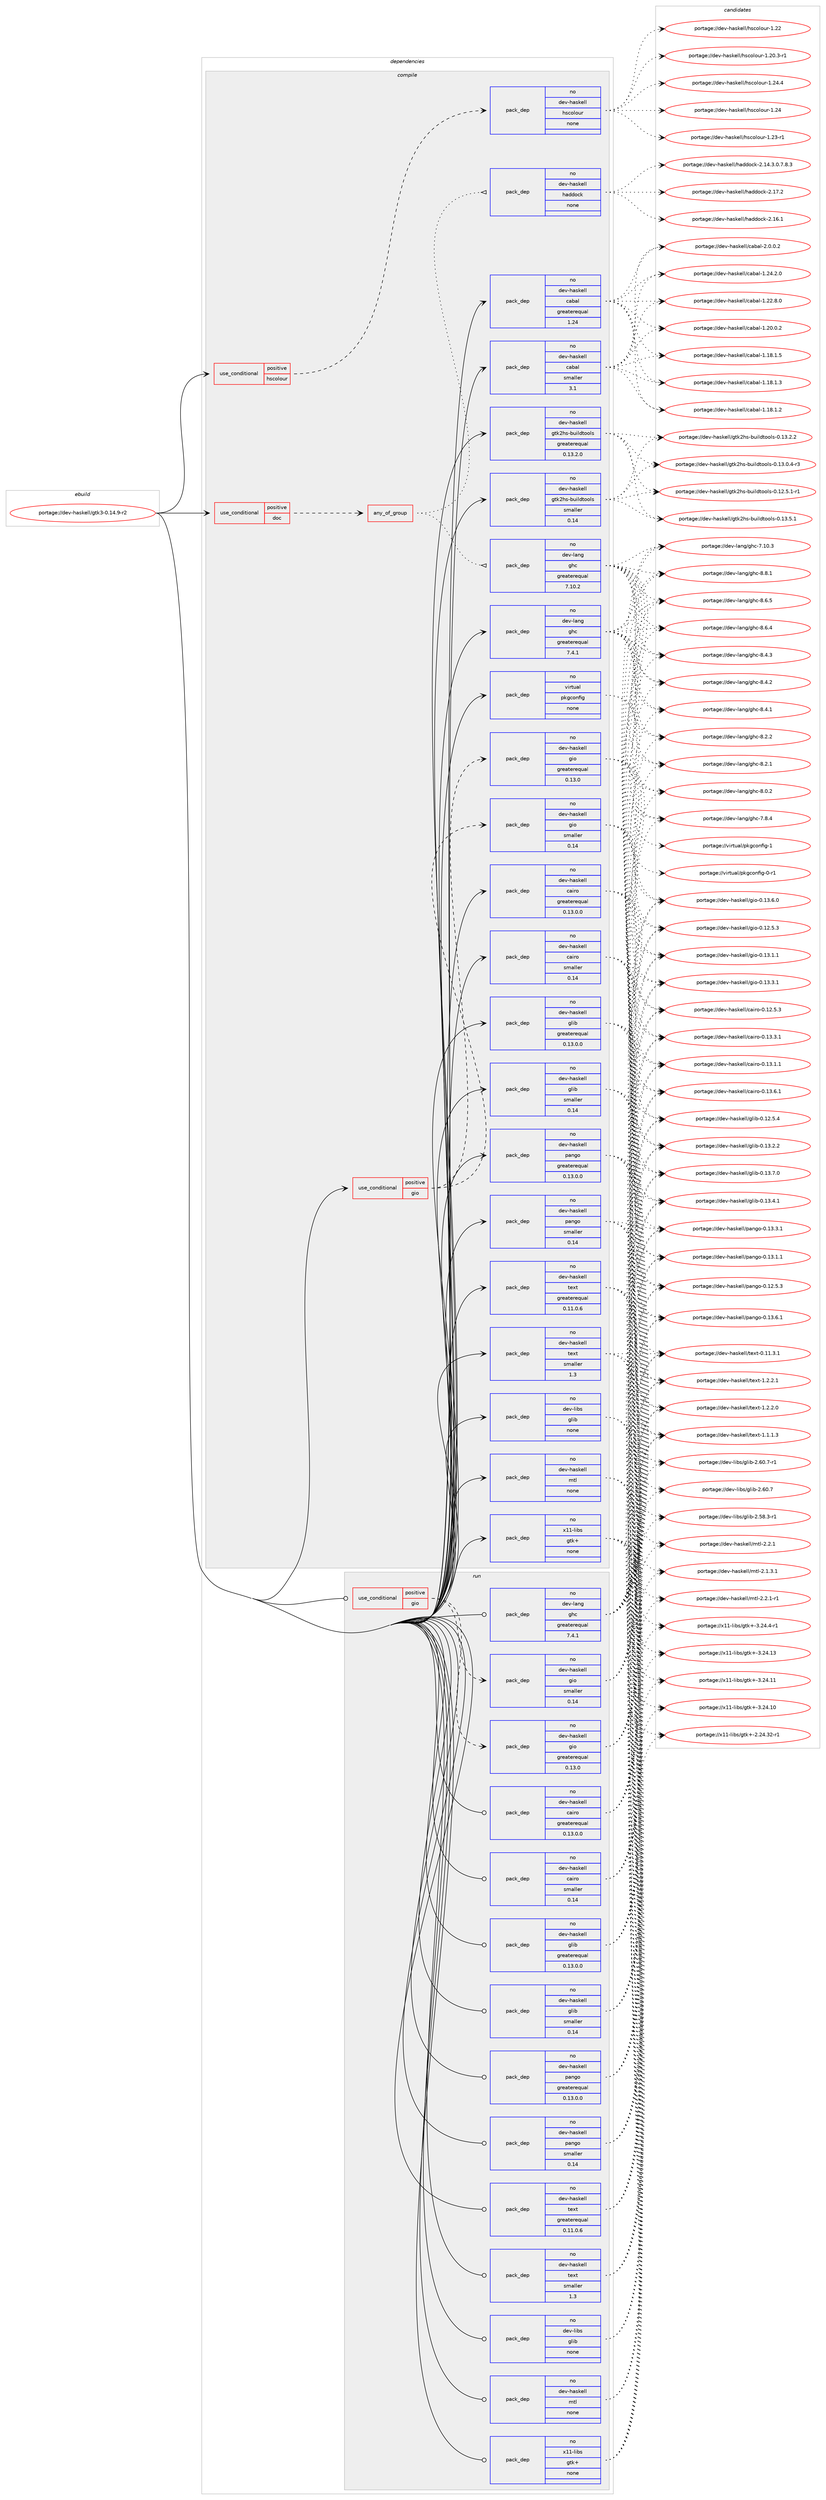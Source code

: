 digraph prolog {

# *************
# Graph options
# *************

newrank=true;
concentrate=true;
compound=true;
graph [rankdir=LR,fontname=Helvetica,fontsize=10,ranksep=1.5];#, ranksep=2.5, nodesep=0.2];
edge  [arrowhead=vee];
node  [fontname=Helvetica,fontsize=10];

# **********
# The ebuild
# **********

subgraph cluster_leftcol {
color=gray;
label=<<i>ebuild</i>>;
id [label="portage://dev-haskell/gtk3-0.14.9-r2", color=red, width=4, href="../dev-haskell/gtk3-0.14.9-r2.svg"];
}

# ****************
# The dependencies
# ****************

subgraph cluster_midcol {
color=gray;
label=<<i>dependencies</i>>;
subgraph cluster_compile {
fillcolor="#eeeeee";
style=filled;
label=<<i>compile</i>>;
subgraph cond133776 {
dependency561052 [label=<<TABLE BORDER="0" CELLBORDER="1" CELLSPACING="0" CELLPADDING="4"><TR><TD ROWSPAN="3" CELLPADDING="10">use_conditional</TD></TR><TR><TD>positive</TD></TR><TR><TD>doc</TD></TR></TABLE>>, shape=none, color=red];
subgraph any6376 {
dependency561053 [label=<<TABLE BORDER="0" CELLBORDER="1" CELLSPACING="0" CELLPADDING="4"><TR><TD CELLPADDING="10">any_of_group</TD></TR></TABLE>>, shape=none, color=red];subgraph pack420663 {
dependency561054 [label=<<TABLE BORDER="0" CELLBORDER="1" CELLSPACING="0" CELLPADDING="4" WIDTH="220"><TR><TD ROWSPAN="6" CELLPADDING="30">pack_dep</TD></TR><TR><TD WIDTH="110">no</TD></TR><TR><TD>dev-haskell</TD></TR><TR><TD>haddock</TD></TR><TR><TD>none</TD></TR><TR><TD></TD></TR></TABLE>>, shape=none, color=blue];
}
dependency561053:e -> dependency561054:w [weight=20,style="dotted",arrowhead="oinv"];
subgraph pack420664 {
dependency561055 [label=<<TABLE BORDER="0" CELLBORDER="1" CELLSPACING="0" CELLPADDING="4" WIDTH="220"><TR><TD ROWSPAN="6" CELLPADDING="30">pack_dep</TD></TR><TR><TD WIDTH="110">no</TD></TR><TR><TD>dev-lang</TD></TR><TR><TD>ghc</TD></TR><TR><TD>greaterequal</TD></TR><TR><TD>7.10.2</TD></TR></TABLE>>, shape=none, color=blue];
}
dependency561053:e -> dependency561055:w [weight=20,style="dotted",arrowhead="oinv"];
}
dependency561052:e -> dependency561053:w [weight=20,style="dashed",arrowhead="vee"];
}
id:e -> dependency561052:w [weight=20,style="solid",arrowhead="vee"];
subgraph cond133777 {
dependency561056 [label=<<TABLE BORDER="0" CELLBORDER="1" CELLSPACING="0" CELLPADDING="4"><TR><TD ROWSPAN="3" CELLPADDING="10">use_conditional</TD></TR><TR><TD>positive</TD></TR><TR><TD>gio</TD></TR></TABLE>>, shape=none, color=red];
subgraph pack420665 {
dependency561057 [label=<<TABLE BORDER="0" CELLBORDER="1" CELLSPACING="0" CELLPADDING="4" WIDTH="220"><TR><TD ROWSPAN="6" CELLPADDING="30">pack_dep</TD></TR><TR><TD WIDTH="110">no</TD></TR><TR><TD>dev-haskell</TD></TR><TR><TD>gio</TD></TR><TR><TD>greaterequal</TD></TR><TR><TD>0.13.0</TD></TR></TABLE>>, shape=none, color=blue];
}
dependency561056:e -> dependency561057:w [weight=20,style="dashed",arrowhead="vee"];
subgraph pack420666 {
dependency561058 [label=<<TABLE BORDER="0" CELLBORDER="1" CELLSPACING="0" CELLPADDING="4" WIDTH="220"><TR><TD ROWSPAN="6" CELLPADDING="30">pack_dep</TD></TR><TR><TD WIDTH="110">no</TD></TR><TR><TD>dev-haskell</TD></TR><TR><TD>gio</TD></TR><TR><TD>smaller</TD></TR><TR><TD>0.14</TD></TR></TABLE>>, shape=none, color=blue];
}
dependency561056:e -> dependency561058:w [weight=20,style="dashed",arrowhead="vee"];
}
id:e -> dependency561056:w [weight=20,style="solid",arrowhead="vee"];
subgraph cond133778 {
dependency561059 [label=<<TABLE BORDER="0" CELLBORDER="1" CELLSPACING="0" CELLPADDING="4"><TR><TD ROWSPAN="3" CELLPADDING="10">use_conditional</TD></TR><TR><TD>positive</TD></TR><TR><TD>hscolour</TD></TR></TABLE>>, shape=none, color=red];
subgraph pack420667 {
dependency561060 [label=<<TABLE BORDER="0" CELLBORDER="1" CELLSPACING="0" CELLPADDING="4" WIDTH="220"><TR><TD ROWSPAN="6" CELLPADDING="30">pack_dep</TD></TR><TR><TD WIDTH="110">no</TD></TR><TR><TD>dev-haskell</TD></TR><TR><TD>hscolour</TD></TR><TR><TD>none</TD></TR><TR><TD></TD></TR></TABLE>>, shape=none, color=blue];
}
dependency561059:e -> dependency561060:w [weight=20,style="dashed",arrowhead="vee"];
}
id:e -> dependency561059:w [weight=20,style="solid",arrowhead="vee"];
subgraph pack420668 {
dependency561061 [label=<<TABLE BORDER="0" CELLBORDER="1" CELLSPACING="0" CELLPADDING="4" WIDTH="220"><TR><TD ROWSPAN="6" CELLPADDING="30">pack_dep</TD></TR><TR><TD WIDTH="110">no</TD></TR><TR><TD>dev-haskell</TD></TR><TR><TD>cabal</TD></TR><TR><TD>greaterequal</TD></TR><TR><TD>1.24</TD></TR></TABLE>>, shape=none, color=blue];
}
id:e -> dependency561061:w [weight=20,style="solid",arrowhead="vee"];
subgraph pack420669 {
dependency561062 [label=<<TABLE BORDER="0" CELLBORDER="1" CELLSPACING="0" CELLPADDING="4" WIDTH="220"><TR><TD ROWSPAN="6" CELLPADDING="30">pack_dep</TD></TR><TR><TD WIDTH="110">no</TD></TR><TR><TD>dev-haskell</TD></TR><TR><TD>cabal</TD></TR><TR><TD>smaller</TD></TR><TR><TD>3.1</TD></TR></TABLE>>, shape=none, color=blue];
}
id:e -> dependency561062:w [weight=20,style="solid",arrowhead="vee"];
subgraph pack420670 {
dependency561063 [label=<<TABLE BORDER="0" CELLBORDER="1" CELLSPACING="0" CELLPADDING="4" WIDTH="220"><TR><TD ROWSPAN="6" CELLPADDING="30">pack_dep</TD></TR><TR><TD WIDTH="110">no</TD></TR><TR><TD>dev-haskell</TD></TR><TR><TD>cairo</TD></TR><TR><TD>greaterequal</TD></TR><TR><TD>0.13.0.0</TD></TR></TABLE>>, shape=none, color=blue];
}
id:e -> dependency561063:w [weight=20,style="solid",arrowhead="vee"];
subgraph pack420671 {
dependency561064 [label=<<TABLE BORDER="0" CELLBORDER="1" CELLSPACING="0" CELLPADDING="4" WIDTH="220"><TR><TD ROWSPAN="6" CELLPADDING="30">pack_dep</TD></TR><TR><TD WIDTH="110">no</TD></TR><TR><TD>dev-haskell</TD></TR><TR><TD>cairo</TD></TR><TR><TD>smaller</TD></TR><TR><TD>0.14</TD></TR></TABLE>>, shape=none, color=blue];
}
id:e -> dependency561064:w [weight=20,style="solid",arrowhead="vee"];
subgraph pack420672 {
dependency561065 [label=<<TABLE BORDER="0" CELLBORDER="1" CELLSPACING="0" CELLPADDING="4" WIDTH="220"><TR><TD ROWSPAN="6" CELLPADDING="30">pack_dep</TD></TR><TR><TD WIDTH="110">no</TD></TR><TR><TD>dev-haskell</TD></TR><TR><TD>glib</TD></TR><TR><TD>greaterequal</TD></TR><TR><TD>0.13.0.0</TD></TR></TABLE>>, shape=none, color=blue];
}
id:e -> dependency561065:w [weight=20,style="solid",arrowhead="vee"];
subgraph pack420673 {
dependency561066 [label=<<TABLE BORDER="0" CELLBORDER="1" CELLSPACING="0" CELLPADDING="4" WIDTH="220"><TR><TD ROWSPAN="6" CELLPADDING="30">pack_dep</TD></TR><TR><TD WIDTH="110">no</TD></TR><TR><TD>dev-haskell</TD></TR><TR><TD>glib</TD></TR><TR><TD>smaller</TD></TR><TR><TD>0.14</TD></TR></TABLE>>, shape=none, color=blue];
}
id:e -> dependency561066:w [weight=20,style="solid",arrowhead="vee"];
subgraph pack420674 {
dependency561067 [label=<<TABLE BORDER="0" CELLBORDER="1" CELLSPACING="0" CELLPADDING="4" WIDTH="220"><TR><TD ROWSPAN="6" CELLPADDING="30">pack_dep</TD></TR><TR><TD WIDTH="110">no</TD></TR><TR><TD>dev-haskell</TD></TR><TR><TD>gtk2hs-buildtools</TD></TR><TR><TD>greaterequal</TD></TR><TR><TD>0.13.2.0</TD></TR></TABLE>>, shape=none, color=blue];
}
id:e -> dependency561067:w [weight=20,style="solid",arrowhead="vee"];
subgraph pack420675 {
dependency561068 [label=<<TABLE BORDER="0" CELLBORDER="1" CELLSPACING="0" CELLPADDING="4" WIDTH="220"><TR><TD ROWSPAN="6" CELLPADDING="30">pack_dep</TD></TR><TR><TD WIDTH="110">no</TD></TR><TR><TD>dev-haskell</TD></TR><TR><TD>gtk2hs-buildtools</TD></TR><TR><TD>smaller</TD></TR><TR><TD>0.14</TD></TR></TABLE>>, shape=none, color=blue];
}
id:e -> dependency561068:w [weight=20,style="solid",arrowhead="vee"];
subgraph pack420676 {
dependency561069 [label=<<TABLE BORDER="0" CELLBORDER="1" CELLSPACING="0" CELLPADDING="4" WIDTH="220"><TR><TD ROWSPAN="6" CELLPADDING="30">pack_dep</TD></TR><TR><TD WIDTH="110">no</TD></TR><TR><TD>dev-haskell</TD></TR><TR><TD>mtl</TD></TR><TR><TD>none</TD></TR><TR><TD></TD></TR></TABLE>>, shape=none, color=blue];
}
id:e -> dependency561069:w [weight=20,style="solid",arrowhead="vee"];
subgraph pack420677 {
dependency561070 [label=<<TABLE BORDER="0" CELLBORDER="1" CELLSPACING="0" CELLPADDING="4" WIDTH="220"><TR><TD ROWSPAN="6" CELLPADDING="30">pack_dep</TD></TR><TR><TD WIDTH="110">no</TD></TR><TR><TD>dev-haskell</TD></TR><TR><TD>pango</TD></TR><TR><TD>greaterequal</TD></TR><TR><TD>0.13.0.0</TD></TR></TABLE>>, shape=none, color=blue];
}
id:e -> dependency561070:w [weight=20,style="solid",arrowhead="vee"];
subgraph pack420678 {
dependency561071 [label=<<TABLE BORDER="0" CELLBORDER="1" CELLSPACING="0" CELLPADDING="4" WIDTH="220"><TR><TD ROWSPAN="6" CELLPADDING="30">pack_dep</TD></TR><TR><TD WIDTH="110">no</TD></TR><TR><TD>dev-haskell</TD></TR><TR><TD>pango</TD></TR><TR><TD>smaller</TD></TR><TR><TD>0.14</TD></TR></TABLE>>, shape=none, color=blue];
}
id:e -> dependency561071:w [weight=20,style="solid",arrowhead="vee"];
subgraph pack420679 {
dependency561072 [label=<<TABLE BORDER="0" CELLBORDER="1" CELLSPACING="0" CELLPADDING="4" WIDTH="220"><TR><TD ROWSPAN="6" CELLPADDING="30">pack_dep</TD></TR><TR><TD WIDTH="110">no</TD></TR><TR><TD>dev-haskell</TD></TR><TR><TD>text</TD></TR><TR><TD>greaterequal</TD></TR><TR><TD>0.11.0.6</TD></TR></TABLE>>, shape=none, color=blue];
}
id:e -> dependency561072:w [weight=20,style="solid",arrowhead="vee"];
subgraph pack420680 {
dependency561073 [label=<<TABLE BORDER="0" CELLBORDER="1" CELLSPACING="0" CELLPADDING="4" WIDTH="220"><TR><TD ROWSPAN="6" CELLPADDING="30">pack_dep</TD></TR><TR><TD WIDTH="110">no</TD></TR><TR><TD>dev-haskell</TD></TR><TR><TD>text</TD></TR><TR><TD>smaller</TD></TR><TR><TD>1.3</TD></TR></TABLE>>, shape=none, color=blue];
}
id:e -> dependency561073:w [weight=20,style="solid",arrowhead="vee"];
subgraph pack420681 {
dependency561074 [label=<<TABLE BORDER="0" CELLBORDER="1" CELLSPACING="0" CELLPADDING="4" WIDTH="220"><TR><TD ROWSPAN="6" CELLPADDING="30">pack_dep</TD></TR><TR><TD WIDTH="110">no</TD></TR><TR><TD>dev-lang</TD></TR><TR><TD>ghc</TD></TR><TR><TD>greaterequal</TD></TR><TR><TD>7.4.1</TD></TR></TABLE>>, shape=none, color=blue];
}
id:e -> dependency561074:w [weight=20,style="solid",arrowhead="vee"];
subgraph pack420682 {
dependency561075 [label=<<TABLE BORDER="0" CELLBORDER="1" CELLSPACING="0" CELLPADDING="4" WIDTH="220"><TR><TD ROWSPAN="6" CELLPADDING="30">pack_dep</TD></TR><TR><TD WIDTH="110">no</TD></TR><TR><TD>dev-libs</TD></TR><TR><TD>glib</TD></TR><TR><TD>none</TD></TR><TR><TD></TD></TR></TABLE>>, shape=none, color=blue];
}
id:e -> dependency561075:w [weight=20,style="solid",arrowhead="vee"];
subgraph pack420683 {
dependency561076 [label=<<TABLE BORDER="0" CELLBORDER="1" CELLSPACING="0" CELLPADDING="4" WIDTH="220"><TR><TD ROWSPAN="6" CELLPADDING="30">pack_dep</TD></TR><TR><TD WIDTH="110">no</TD></TR><TR><TD>virtual</TD></TR><TR><TD>pkgconfig</TD></TR><TR><TD>none</TD></TR><TR><TD></TD></TR></TABLE>>, shape=none, color=blue];
}
id:e -> dependency561076:w [weight=20,style="solid",arrowhead="vee"];
subgraph pack420684 {
dependency561077 [label=<<TABLE BORDER="0" CELLBORDER="1" CELLSPACING="0" CELLPADDING="4" WIDTH="220"><TR><TD ROWSPAN="6" CELLPADDING="30">pack_dep</TD></TR><TR><TD WIDTH="110">no</TD></TR><TR><TD>x11-libs</TD></TR><TR><TD>gtk+</TD></TR><TR><TD>none</TD></TR><TR><TD></TD></TR></TABLE>>, shape=none, color=blue];
}
id:e -> dependency561077:w [weight=20,style="solid",arrowhead="vee"];
}
subgraph cluster_compileandrun {
fillcolor="#eeeeee";
style=filled;
label=<<i>compile and run</i>>;
}
subgraph cluster_run {
fillcolor="#eeeeee";
style=filled;
label=<<i>run</i>>;
subgraph cond133779 {
dependency561078 [label=<<TABLE BORDER="0" CELLBORDER="1" CELLSPACING="0" CELLPADDING="4"><TR><TD ROWSPAN="3" CELLPADDING="10">use_conditional</TD></TR><TR><TD>positive</TD></TR><TR><TD>gio</TD></TR></TABLE>>, shape=none, color=red];
subgraph pack420685 {
dependency561079 [label=<<TABLE BORDER="0" CELLBORDER="1" CELLSPACING="0" CELLPADDING="4" WIDTH="220"><TR><TD ROWSPAN="6" CELLPADDING="30">pack_dep</TD></TR><TR><TD WIDTH="110">no</TD></TR><TR><TD>dev-haskell</TD></TR><TR><TD>gio</TD></TR><TR><TD>greaterequal</TD></TR><TR><TD>0.13.0</TD></TR></TABLE>>, shape=none, color=blue];
}
dependency561078:e -> dependency561079:w [weight=20,style="dashed",arrowhead="vee"];
subgraph pack420686 {
dependency561080 [label=<<TABLE BORDER="0" CELLBORDER="1" CELLSPACING="0" CELLPADDING="4" WIDTH="220"><TR><TD ROWSPAN="6" CELLPADDING="30">pack_dep</TD></TR><TR><TD WIDTH="110">no</TD></TR><TR><TD>dev-haskell</TD></TR><TR><TD>gio</TD></TR><TR><TD>smaller</TD></TR><TR><TD>0.14</TD></TR></TABLE>>, shape=none, color=blue];
}
dependency561078:e -> dependency561080:w [weight=20,style="dashed",arrowhead="vee"];
}
id:e -> dependency561078:w [weight=20,style="solid",arrowhead="odot"];
subgraph pack420687 {
dependency561081 [label=<<TABLE BORDER="0" CELLBORDER="1" CELLSPACING="0" CELLPADDING="4" WIDTH="220"><TR><TD ROWSPAN="6" CELLPADDING="30">pack_dep</TD></TR><TR><TD WIDTH="110">no</TD></TR><TR><TD>dev-haskell</TD></TR><TR><TD>cairo</TD></TR><TR><TD>greaterequal</TD></TR><TR><TD>0.13.0.0</TD></TR></TABLE>>, shape=none, color=blue];
}
id:e -> dependency561081:w [weight=20,style="solid",arrowhead="odot"];
subgraph pack420688 {
dependency561082 [label=<<TABLE BORDER="0" CELLBORDER="1" CELLSPACING="0" CELLPADDING="4" WIDTH="220"><TR><TD ROWSPAN="6" CELLPADDING="30">pack_dep</TD></TR><TR><TD WIDTH="110">no</TD></TR><TR><TD>dev-haskell</TD></TR><TR><TD>cairo</TD></TR><TR><TD>smaller</TD></TR><TR><TD>0.14</TD></TR></TABLE>>, shape=none, color=blue];
}
id:e -> dependency561082:w [weight=20,style="solid",arrowhead="odot"];
subgraph pack420689 {
dependency561083 [label=<<TABLE BORDER="0" CELLBORDER="1" CELLSPACING="0" CELLPADDING="4" WIDTH="220"><TR><TD ROWSPAN="6" CELLPADDING="30">pack_dep</TD></TR><TR><TD WIDTH="110">no</TD></TR><TR><TD>dev-haskell</TD></TR><TR><TD>glib</TD></TR><TR><TD>greaterequal</TD></TR><TR><TD>0.13.0.0</TD></TR></TABLE>>, shape=none, color=blue];
}
id:e -> dependency561083:w [weight=20,style="solid",arrowhead="odot"];
subgraph pack420690 {
dependency561084 [label=<<TABLE BORDER="0" CELLBORDER="1" CELLSPACING="0" CELLPADDING="4" WIDTH="220"><TR><TD ROWSPAN="6" CELLPADDING="30">pack_dep</TD></TR><TR><TD WIDTH="110">no</TD></TR><TR><TD>dev-haskell</TD></TR><TR><TD>glib</TD></TR><TR><TD>smaller</TD></TR><TR><TD>0.14</TD></TR></TABLE>>, shape=none, color=blue];
}
id:e -> dependency561084:w [weight=20,style="solid",arrowhead="odot"];
subgraph pack420691 {
dependency561085 [label=<<TABLE BORDER="0" CELLBORDER="1" CELLSPACING="0" CELLPADDING="4" WIDTH="220"><TR><TD ROWSPAN="6" CELLPADDING="30">pack_dep</TD></TR><TR><TD WIDTH="110">no</TD></TR><TR><TD>dev-haskell</TD></TR><TR><TD>mtl</TD></TR><TR><TD>none</TD></TR><TR><TD></TD></TR></TABLE>>, shape=none, color=blue];
}
id:e -> dependency561085:w [weight=20,style="solid",arrowhead="odot"];
subgraph pack420692 {
dependency561086 [label=<<TABLE BORDER="0" CELLBORDER="1" CELLSPACING="0" CELLPADDING="4" WIDTH="220"><TR><TD ROWSPAN="6" CELLPADDING="30">pack_dep</TD></TR><TR><TD WIDTH="110">no</TD></TR><TR><TD>dev-haskell</TD></TR><TR><TD>pango</TD></TR><TR><TD>greaterequal</TD></TR><TR><TD>0.13.0.0</TD></TR></TABLE>>, shape=none, color=blue];
}
id:e -> dependency561086:w [weight=20,style="solid",arrowhead="odot"];
subgraph pack420693 {
dependency561087 [label=<<TABLE BORDER="0" CELLBORDER="1" CELLSPACING="0" CELLPADDING="4" WIDTH="220"><TR><TD ROWSPAN="6" CELLPADDING="30">pack_dep</TD></TR><TR><TD WIDTH="110">no</TD></TR><TR><TD>dev-haskell</TD></TR><TR><TD>pango</TD></TR><TR><TD>smaller</TD></TR><TR><TD>0.14</TD></TR></TABLE>>, shape=none, color=blue];
}
id:e -> dependency561087:w [weight=20,style="solid",arrowhead="odot"];
subgraph pack420694 {
dependency561088 [label=<<TABLE BORDER="0" CELLBORDER="1" CELLSPACING="0" CELLPADDING="4" WIDTH="220"><TR><TD ROWSPAN="6" CELLPADDING="30">pack_dep</TD></TR><TR><TD WIDTH="110">no</TD></TR><TR><TD>dev-haskell</TD></TR><TR><TD>text</TD></TR><TR><TD>greaterequal</TD></TR><TR><TD>0.11.0.6</TD></TR></TABLE>>, shape=none, color=blue];
}
id:e -> dependency561088:w [weight=20,style="solid",arrowhead="odot"];
subgraph pack420695 {
dependency561089 [label=<<TABLE BORDER="0" CELLBORDER="1" CELLSPACING="0" CELLPADDING="4" WIDTH="220"><TR><TD ROWSPAN="6" CELLPADDING="30">pack_dep</TD></TR><TR><TD WIDTH="110">no</TD></TR><TR><TD>dev-haskell</TD></TR><TR><TD>text</TD></TR><TR><TD>smaller</TD></TR><TR><TD>1.3</TD></TR></TABLE>>, shape=none, color=blue];
}
id:e -> dependency561089:w [weight=20,style="solid",arrowhead="odot"];
subgraph pack420696 {
dependency561090 [label=<<TABLE BORDER="0" CELLBORDER="1" CELLSPACING="0" CELLPADDING="4" WIDTH="220"><TR><TD ROWSPAN="6" CELLPADDING="30">pack_dep</TD></TR><TR><TD WIDTH="110">no</TD></TR><TR><TD>dev-lang</TD></TR><TR><TD>ghc</TD></TR><TR><TD>greaterequal</TD></TR><TR><TD>7.4.1</TD></TR></TABLE>>, shape=none, color=blue];
}
id:e -> dependency561090:w [weight=20,style="solid",arrowhead="odot"];
subgraph pack420697 {
dependency561091 [label=<<TABLE BORDER="0" CELLBORDER="1" CELLSPACING="0" CELLPADDING="4" WIDTH="220"><TR><TD ROWSPAN="6" CELLPADDING="30">pack_dep</TD></TR><TR><TD WIDTH="110">no</TD></TR><TR><TD>dev-libs</TD></TR><TR><TD>glib</TD></TR><TR><TD>none</TD></TR><TR><TD></TD></TR></TABLE>>, shape=none, color=blue];
}
id:e -> dependency561091:w [weight=20,style="solid",arrowhead="odot"];
subgraph pack420698 {
dependency561092 [label=<<TABLE BORDER="0" CELLBORDER="1" CELLSPACING="0" CELLPADDING="4" WIDTH="220"><TR><TD ROWSPAN="6" CELLPADDING="30">pack_dep</TD></TR><TR><TD WIDTH="110">no</TD></TR><TR><TD>x11-libs</TD></TR><TR><TD>gtk+</TD></TR><TR><TD>none</TD></TR><TR><TD></TD></TR></TABLE>>, shape=none, color=blue];
}
id:e -> dependency561092:w [weight=20,style="solid",arrowhead="odot"];
}
}

# **************
# The candidates
# **************

subgraph cluster_choices {
rank=same;
color=gray;
label=<<i>candidates</i>>;

subgraph choice420663 {
color=black;
nodesep=1;
choice100101118451049711510710110810847104971001001119910745504649554650 [label="portage://dev-haskell/haddock-2.17.2", color=red, width=4,href="../dev-haskell/haddock-2.17.2.svg"];
choice100101118451049711510710110810847104971001001119910745504649544649 [label="portage://dev-haskell/haddock-2.16.1", color=red, width=4,href="../dev-haskell/haddock-2.16.1.svg"];
choice1001011184510497115107101108108471049710010011199107455046495246514648465546564651 [label="portage://dev-haskell/haddock-2.14.3.0.7.8.3", color=red, width=4,href="../dev-haskell/haddock-2.14.3.0.7.8.3.svg"];
dependency561054:e -> choice100101118451049711510710110810847104971001001119910745504649554650:w [style=dotted,weight="100"];
dependency561054:e -> choice100101118451049711510710110810847104971001001119910745504649544649:w [style=dotted,weight="100"];
dependency561054:e -> choice1001011184510497115107101108108471049710010011199107455046495246514648465546564651:w [style=dotted,weight="100"];
}
subgraph choice420664 {
color=black;
nodesep=1;
choice10010111845108971101034710310499455646564649 [label="portage://dev-lang/ghc-8.8.1", color=red, width=4,href="../dev-lang/ghc-8.8.1.svg"];
choice10010111845108971101034710310499455646544653 [label="portage://dev-lang/ghc-8.6.5", color=red, width=4,href="../dev-lang/ghc-8.6.5.svg"];
choice10010111845108971101034710310499455646544652 [label="portage://dev-lang/ghc-8.6.4", color=red, width=4,href="../dev-lang/ghc-8.6.4.svg"];
choice10010111845108971101034710310499455646524651 [label="portage://dev-lang/ghc-8.4.3", color=red, width=4,href="../dev-lang/ghc-8.4.3.svg"];
choice10010111845108971101034710310499455646524650 [label="portage://dev-lang/ghc-8.4.2", color=red, width=4,href="../dev-lang/ghc-8.4.2.svg"];
choice10010111845108971101034710310499455646524649 [label="portage://dev-lang/ghc-8.4.1", color=red, width=4,href="../dev-lang/ghc-8.4.1.svg"];
choice10010111845108971101034710310499455646504650 [label="portage://dev-lang/ghc-8.2.2", color=red, width=4,href="../dev-lang/ghc-8.2.2.svg"];
choice10010111845108971101034710310499455646504649 [label="portage://dev-lang/ghc-8.2.1", color=red, width=4,href="../dev-lang/ghc-8.2.1.svg"];
choice10010111845108971101034710310499455646484650 [label="portage://dev-lang/ghc-8.0.2", color=red, width=4,href="../dev-lang/ghc-8.0.2.svg"];
choice10010111845108971101034710310499455546564652 [label="portage://dev-lang/ghc-7.8.4", color=red, width=4,href="../dev-lang/ghc-7.8.4.svg"];
choice1001011184510897110103471031049945554649484651 [label="portage://dev-lang/ghc-7.10.3", color=red, width=4,href="../dev-lang/ghc-7.10.3.svg"];
dependency561055:e -> choice10010111845108971101034710310499455646564649:w [style=dotted,weight="100"];
dependency561055:e -> choice10010111845108971101034710310499455646544653:w [style=dotted,weight="100"];
dependency561055:e -> choice10010111845108971101034710310499455646544652:w [style=dotted,weight="100"];
dependency561055:e -> choice10010111845108971101034710310499455646524651:w [style=dotted,weight="100"];
dependency561055:e -> choice10010111845108971101034710310499455646524650:w [style=dotted,weight="100"];
dependency561055:e -> choice10010111845108971101034710310499455646524649:w [style=dotted,weight="100"];
dependency561055:e -> choice10010111845108971101034710310499455646504650:w [style=dotted,weight="100"];
dependency561055:e -> choice10010111845108971101034710310499455646504649:w [style=dotted,weight="100"];
dependency561055:e -> choice10010111845108971101034710310499455646484650:w [style=dotted,weight="100"];
dependency561055:e -> choice10010111845108971101034710310499455546564652:w [style=dotted,weight="100"];
dependency561055:e -> choice1001011184510897110103471031049945554649484651:w [style=dotted,weight="100"];
}
subgraph choice420665 {
color=black;
nodesep=1;
choice100101118451049711510710110810847103105111454846495146544648 [label="portage://dev-haskell/gio-0.13.6.0", color=red, width=4,href="../dev-haskell/gio-0.13.6.0.svg"];
choice100101118451049711510710110810847103105111454846495146514649 [label="portage://dev-haskell/gio-0.13.3.1", color=red, width=4,href="../dev-haskell/gio-0.13.3.1.svg"];
choice100101118451049711510710110810847103105111454846495146494649 [label="portage://dev-haskell/gio-0.13.1.1", color=red, width=4,href="../dev-haskell/gio-0.13.1.1.svg"];
choice100101118451049711510710110810847103105111454846495046534651 [label="portage://dev-haskell/gio-0.12.5.3", color=red, width=4,href="../dev-haskell/gio-0.12.5.3.svg"];
dependency561057:e -> choice100101118451049711510710110810847103105111454846495146544648:w [style=dotted,weight="100"];
dependency561057:e -> choice100101118451049711510710110810847103105111454846495146514649:w [style=dotted,weight="100"];
dependency561057:e -> choice100101118451049711510710110810847103105111454846495146494649:w [style=dotted,weight="100"];
dependency561057:e -> choice100101118451049711510710110810847103105111454846495046534651:w [style=dotted,weight="100"];
}
subgraph choice420666 {
color=black;
nodesep=1;
choice100101118451049711510710110810847103105111454846495146544648 [label="portage://dev-haskell/gio-0.13.6.0", color=red, width=4,href="../dev-haskell/gio-0.13.6.0.svg"];
choice100101118451049711510710110810847103105111454846495146514649 [label="portage://dev-haskell/gio-0.13.3.1", color=red, width=4,href="../dev-haskell/gio-0.13.3.1.svg"];
choice100101118451049711510710110810847103105111454846495146494649 [label="portage://dev-haskell/gio-0.13.1.1", color=red, width=4,href="../dev-haskell/gio-0.13.1.1.svg"];
choice100101118451049711510710110810847103105111454846495046534651 [label="portage://dev-haskell/gio-0.12.5.3", color=red, width=4,href="../dev-haskell/gio-0.12.5.3.svg"];
dependency561058:e -> choice100101118451049711510710110810847103105111454846495146544648:w [style=dotted,weight="100"];
dependency561058:e -> choice100101118451049711510710110810847103105111454846495146514649:w [style=dotted,weight="100"];
dependency561058:e -> choice100101118451049711510710110810847103105111454846495146494649:w [style=dotted,weight="100"];
dependency561058:e -> choice100101118451049711510710110810847103105111454846495046534651:w [style=dotted,weight="100"];
}
subgraph choice420667 {
color=black;
nodesep=1;
choice1001011184510497115107101108108471041159911110811111711445494650524652 [label="portage://dev-haskell/hscolour-1.24.4", color=red, width=4,href="../dev-haskell/hscolour-1.24.4.svg"];
choice100101118451049711510710110810847104115991111081111171144549465052 [label="portage://dev-haskell/hscolour-1.24", color=red, width=4,href="../dev-haskell/hscolour-1.24.svg"];
choice1001011184510497115107101108108471041159911110811111711445494650514511449 [label="portage://dev-haskell/hscolour-1.23-r1", color=red, width=4,href="../dev-haskell/hscolour-1.23-r1.svg"];
choice100101118451049711510710110810847104115991111081111171144549465050 [label="portage://dev-haskell/hscolour-1.22", color=red, width=4,href="../dev-haskell/hscolour-1.22.svg"];
choice10010111845104971151071011081084710411599111108111117114454946504846514511449 [label="portage://dev-haskell/hscolour-1.20.3-r1", color=red, width=4,href="../dev-haskell/hscolour-1.20.3-r1.svg"];
dependency561060:e -> choice1001011184510497115107101108108471041159911110811111711445494650524652:w [style=dotted,weight="100"];
dependency561060:e -> choice100101118451049711510710110810847104115991111081111171144549465052:w [style=dotted,weight="100"];
dependency561060:e -> choice1001011184510497115107101108108471041159911110811111711445494650514511449:w [style=dotted,weight="100"];
dependency561060:e -> choice100101118451049711510710110810847104115991111081111171144549465050:w [style=dotted,weight="100"];
dependency561060:e -> choice10010111845104971151071011081084710411599111108111117114454946504846514511449:w [style=dotted,weight="100"];
}
subgraph choice420668 {
color=black;
nodesep=1;
choice100101118451049711510710110810847999798971084550464846484650 [label="portage://dev-haskell/cabal-2.0.0.2", color=red, width=4,href="../dev-haskell/cabal-2.0.0.2.svg"];
choice10010111845104971151071011081084799979897108454946505246504648 [label="portage://dev-haskell/cabal-1.24.2.0", color=red, width=4,href="../dev-haskell/cabal-1.24.2.0.svg"];
choice10010111845104971151071011081084799979897108454946505046564648 [label="portage://dev-haskell/cabal-1.22.8.0", color=red, width=4,href="../dev-haskell/cabal-1.22.8.0.svg"];
choice10010111845104971151071011081084799979897108454946504846484650 [label="portage://dev-haskell/cabal-1.20.0.2", color=red, width=4,href="../dev-haskell/cabal-1.20.0.2.svg"];
choice10010111845104971151071011081084799979897108454946495646494653 [label="portage://dev-haskell/cabal-1.18.1.5", color=red, width=4,href="../dev-haskell/cabal-1.18.1.5.svg"];
choice10010111845104971151071011081084799979897108454946495646494651 [label="portage://dev-haskell/cabal-1.18.1.3", color=red, width=4,href="../dev-haskell/cabal-1.18.1.3.svg"];
choice10010111845104971151071011081084799979897108454946495646494650 [label="portage://dev-haskell/cabal-1.18.1.2", color=red, width=4,href="../dev-haskell/cabal-1.18.1.2.svg"];
dependency561061:e -> choice100101118451049711510710110810847999798971084550464846484650:w [style=dotted,weight="100"];
dependency561061:e -> choice10010111845104971151071011081084799979897108454946505246504648:w [style=dotted,weight="100"];
dependency561061:e -> choice10010111845104971151071011081084799979897108454946505046564648:w [style=dotted,weight="100"];
dependency561061:e -> choice10010111845104971151071011081084799979897108454946504846484650:w [style=dotted,weight="100"];
dependency561061:e -> choice10010111845104971151071011081084799979897108454946495646494653:w [style=dotted,weight="100"];
dependency561061:e -> choice10010111845104971151071011081084799979897108454946495646494651:w [style=dotted,weight="100"];
dependency561061:e -> choice10010111845104971151071011081084799979897108454946495646494650:w [style=dotted,weight="100"];
}
subgraph choice420669 {
color=black;
nodesep=1;
choice100101118451049711510710110810847999798971084550464846484650 [label="portage://dev-haskell/cabal-2.0.0.2", color=red, width=4,href="../dev-haskell/cabal-2.0.0.2.svg"];
choice10010111845104971151071011081084799979897108454946505246504648 [label="portage://dev-haskell/cabal-1.24.2.0", color=red, width=4,href="../dev-haskell/cabal-1.24.2.0.svg"];
choice10010111845104971151071011081084799979897108454946505046564648 [label="portage://dev-haskell/cabal-1.22.8.0", color=red, width=4,href="../dev-haskell/cabal-1.22.8.0.svg"];
choice10010111845104971151071011081084799979897108454946504846484650 [label="portage://dev-haskell/cabal-1.20.0.2", color=red, width=4,href="../dev-haskell/cabal-1.20.0.2.svg"];
choice10010111845104971151071011081084799979897108454946495646494653 [label="portage://dev-haskell/cabal-1.18.1.5", color=red, width=4,href="../dev-haskell/cabal-1.18.1.5.svg"];
choice10010111845104971151071011081084799979897108454946495646494651 [label="portage://dev-haskell/cabal-1.18.1.3", color=red, width=4,href="../dev-haskell/cabal-1.18.1.3.svg"];
choice10010111845104971151071011081084799979897108454946495646494650 [label="portage://dev-haskell/cabal-1.18.1.2", color=red, width=4,href="../dev-haskell/cabal-1.18.1.2.svg"];
dependency561062:e -> choice100101118451049711510710110810847999798971084550464846484650:w [style=dotted,weight="100"];
dependency561062:e -> choice10010111845104971151071011081084799979897108454946505246504648:w [style=dotted,weight="100"];
dependency561062:e -> choice10010111845104971151071011081084799979897108454946505046564648:w [style=dotted,weight="100"];
dependency561062:e -> choice10010111845104971151071011081084799979897108454946504846484650:w [style=dotted,weight="100"];
dependency561062:e -> choice10010111845104971151071011081084799979897108454946495646494653:w [style=dotted,weight="100"];
dependency561062:e -> choice10010111845104971151071011081084799979897108454946495646494651:w [style=dotted,weight="100"];
dependency561062:e -> choice10010111845104971151071011081084799979897108454946495646494650:w [style=dotted,weight="100"];
}
subgraph choice420670 {
color=black;
nodesep=1;
choice1001011184510497115107101108108479997105114111454846495146544649 [label="portage://dev-haskell/cairo-0.13.6.1", color=red, width=4,href="../dev-haskell/cairo-0.13.6.1.svg"];
choice1001011184510497115107101108108479997105114111454846495146514649 [label="portage://dev-haskell/cairo-0.13.3.1", color=red, width=4,href="../dev-haskell/cairo-0.13.3.1.svg"];
choice1001011184510497115107101108108479997105114111454846495146494649 [label="portage://dev-haskell/cairo-0.13.1.1", color=red, width=4,href="../dev-haskell/cairo-0.13.1.1.svg"];
choice1001011184510497115107101108108479997105114111454846495046534651 [label="portage://dev-haskell/cairo-0.12.5.3", color=red, width=4,href="../dev-haskell/cairo-0.12.5.3.svg"];
dependency561063:e -> choice1001011184510497115107101108108479997105114111454846495146544649:w [style=dotted,weight="100"];
dependency561063:e -> choice1001011184510497115107101108108479997105114111454846495146514649:w [style=dotted,weight="100"];
dependency561063:e -> choice1001011184510497115107101108108479997105114111454846495146494649:w [style=dotted,weight="100"];
dependency561063:e -> choice1001011184510497115107101108108479997105114111454846495046534651:w [style=dotted,weight="100"];
}
subgraph choice420671 {
color=black;
nodesep=1;
choice1001011184510497115107101108108479997105114111454846495146544649 [label="portage://dev-haskell/cairo-0.13.6.1", color=red, width=4,href="../dev-haskell/cairo-0.13.6.1.svg"];
choice1001011184510497115107101108108479997105114111454846495146514649 [label="portage://dev-haskell/cairo-0.13.3.1", color=red, width=4,href="../dev-haskell/cairo-0.13.3.1.svg"];
choice1001011184510497115107101108108479997105114111454846495146494649 [label="portage://dev-haskell/cairo-0.13.1.1", color=red, width=4,href="../dev-haskell/cairo-0.13.1.1.svg"];
choice1001011184510497115107101108108479997105114111454846495046534651 [label="portage://dev-haskell/cairo-0.12.5.3", color=red, width=4,href="../dev-haskell/cairo-0.12.5.3.svg"];
dependency561064:e -> choice1001011184510497115107101108108479997105114111454846495146544649:w [style=dotted,weight="100"];
dependency561064:e -> choice1001011184510497115107101108108479997105114111454846495146514649:w [style=dotted,weight="100"];
dependency561064:e -> choice1001011184510497115107101108108479997105114111454846495146494649:w [style=dotted,weight="100"];
dependency561064:e -> choice1001011184510497115107101108108479997105114111454846495046534651:w [style=dotted,weight="100"];
}
subgraph choice420672 {
color=black;
nodesep=1;
choice10010111845104971151071011081084710310810598454846495146554648 [label="portage://dev-haskell/glib-0.13.7.0", color=red, width=4,href="../dev-haskell/glib-0.13.7.0.svg"];
choice10010111845104971151071011081084710310810598454846495146524649 [label="portage://dev-haskell/glib-0.13.4.1", color=red, width=4,href="../dev-haskell/glib-0.13.4.1.svg"];
choice10010111845104971151071011081084710310810598454846495146504650 [label="portage://dev-haskell/glib-0.13.2.2", color=red, width=4,href="../dev-haskell/glib-0.13.2.2.svg"];
choice10010111845104971151071011081084710310810598454846495046534652 [label="portage://dev-haskell/glib-0.12.5.4", color=red, width=4,href="../dev-haskell/glib-0.12.5.4.svg"];
dependency561065:e -> choice10010111845104971151071011081084710310810598454846495146554648:w [style=dotted,weight="100"];
dependency561065:e -> choice10010111845104971151071011081084710310810598454846495146524649:w [style=dotted,weight="100"];
dependency561065:e -> choice10010111845104971151071011081084710310810598454846495146504650:w [style=dotted,weight="100"];
dependency561065:e -> choice10010111845104971151071011081084710310810598454846495046534652:w [style=dotted,weight="100"];
}
subgraph choice420673 {
color=black;
nodesep=1;
choice10010111845104971151071011081084710310810598454846495146554648 [label="portage://dev-haskell/glib-0.13.7.0", color=red, width=4,href="../dev-haskell/glib-0.13.7.0.svg"];
choice10010111845104971151071011081084710310810598454846495146524649 [label="portage://dev-haskell/glib-0.13.4.1", color=red, width=4,href="../dev-haskell/glib-0.13.4.1.svg"];
choice10010111845104971151071011081084710310810598454846495146504650 [label="portage://dev-haskell/glib-0.13.2.2", color=red, width=4,href="../dev-haskell/glib-0.13.2.2.svg"];
choice10010111845104971151071011081084710310810598454846495046534652 [label="portage://dev-haskell/glib-0.12.5.4", color=red, width=4,href="../dev-haskell/glib-0.12.5.4.svg"];
dependency561066:e -> choice10010111845104971151071011081084710310810598454846495146554648:w [style=dotted,weight="100"];
dependency561066:e -> choice10010111845104971151071011081084710310810598454846495146524649:w [style=dotted,weight="100"];
dependency561066:e -> choice10010111845104971151071011081084710310810598454846495146504650:w [style=dotted,weight="100"];
dependency561066:e -> choice10010111845104971151071011081084710310810598454846495046534652:w [style=dotted,weight="100"];
}
subgraph choice420674 {
color=black;
nodesep=1;
choice100101118451049711510710110810847103116107501041154598117105108100116111111108115454846495146534649 [label="portage://dev-haskell/gtk2hs-buildtools-0.13.5.1", color=red, width=4,href="../dev-haskell/gtk2hs-buildtools-0.13.5.1.svg"];
choice100101118451049711510710110810847103116107501041154598117105108100116111111108115454846495146504650 [label="portage://dev-haskell/gtk2hs-buildtools-0.13.2.2", color=red, width=4,href="../dev-haskell/gtk2hs-buildtools-0.13.2.2.svg"];
choice1001011184510497115107101108108471031161075010411545981171051081001161111111081154548464951464846524511451 [label="portage://dev-haskell/gtk2hs-buildtools-0.13.0.4-r3", color=red, width=4,href="../dev-haskell/gtk2hs-buildtools-0.13.0.4-r3.svg"];
choice1001011184510497115107101108108471031161075010411545981171051081001161111111081154548464950465346494511449 [label="portage://dev-haskell/gtk2hs-buildtools-0.12.5.1-r1", color=red, width=4,href="../dev-haskell/gtk2hs-buildtools-0.12.5.1-r1.svg"];
dependency561067:e -> choice100101118451049711510710110810847103116107501041154598117105108100116111111108115454846495146534649:w [style=dotted,weight="100"];
dependency561067:e -> choice100101118451049711510710110810847103116107501041154598117105108100116111111108115454846495146504650:w [style=dotted,weight="100"];
dependency561067:e -> choice1001011184510497115107101108108471031161075010411545981171051081001161111111081154548464951464846524511451:w [style=dotted,weight="100"];
dependency561067:e -> choice1001011184510497115107101108108471031161075010411545981171051081001161111111081154548464950465346494511449:w [style=dotted,weight="100"];
}
subgraph choice420675 {
color=black;
nodesep=1;
choice100101118451049711510710110810847103116107501041154598117105108100116111111108115454846495146534649 [label="portage://dev-haskell/gtk2hs-buildtools-0.13.5.1", color=red, width=4,href="../dev-haskell/gtk2hs-buildtools-0.13.5.1.svg"];
choice100101118451049711510710110810847103116107501041154598117105108100116111111108115454846495146504650 [label="portage://dev-haskell/gtk2hs-buildtools-0.13.2.2", color=red, width=4,href="../dev-haskell/gtk2hs-buildtools-0.13.2.2.svg"];
choice1001011184510497115107101108108471031161075010411545981171051081001161111111081154548464951464846524511451 [label="portage://dev-haskell/gtk2hs-buildtools-0.13.0.4-r3", color=red, width=4,href="../dev-haskell/gtk2hs-buildtools-0.13.0.4-r3.svg"];
choice1001011184510497115107101108108471031161075010411545981171051081001161111111081154548464950465346494511449 [label="portage://dev-haskell/gtk2hs-buildtools-0.12.5.1-r1", color=red, width=4,href="../dev-haskell/gtk2hs-buildtools-0.12.5.1-r1.svg"];
dependency561068:e -> choice100101118451049711510710110810847103116107501041154598117105108100116111111108115454846495146534649:w [style=dotted,weight="100"];
dependency561068:e -> choice100101118451049711510710110810847103116107501041154598117105108100116111111108115454846495146504650:w [style=dotted,weight="100"];
dependency561068:e -> choice1001011184510497115107101108108471031161075010411545981171051081001161111111081154548464951464846524511451:w [style=dotted,weight="100"];
dependency561068:e -> choice1001011184510497115107101108108471031161075010411545981171051081001161111111081154548464950465346494511449:w [style=dotted,weight="100"];
}
subgraph choice420676 {
color=black;
nodesep=1;
choice1001011184510497115107101108108471091161084550465046494511449 [label="portage://dev-haskell/mtl-2.2.1-r1", color=red, width=4,href="../dev-haskell/mtl-2.2.1-r1.svg"];
choice100101118451049711510710110810847109116108455046504649 [label="portage://dev-haskell/mtl-2.2.1", color=red, width=4,href="../dev-haskell/mtl-2.2.1.svg"];
choice1001011184510497115107101108108471091161084550464946514649 [label="portage://dev-haskell/mtl-2.1.3.1", color=red, width=4,href="../dev-haskell/mtl-2.1.3.1.svg"];
dependency561069:e -> choice1001011184510497115107101108108471091161084550465046494511449:w [style=dotted,weight="100"];
dependency561069:e -> choice100101118451049711510710110810847109116108455046504649:w [style=dotted,weight="100"];
dependency561069:e -> choice1001011184510497115107101108108471091161084550464946514649:w [style=dotted,weight="100"];
}
subgraph choice420677 {
color=black;
nodesep=1;
choice10010111845104971151071011081084711297110103111454846495146544649 [label="portage://dev-haskell/pango-0.13.6.1", color=red, width=4,href="../dev-haskell/pango-0.13.6.1.svg"];
choice10010111845104971151071011081084711297110103111454846495146514649 [label="portage://dev-haskell/pango-0.13.3.1", color=red, width=4,href="../dev-haskell/pango-0.13.3.1.svg"];
choice10010111845104971151071011081084711297110103111454846495146494649 [label="portage://dev-haskell/pango-0.13.1.1", color=red, width=4,href="../dev-haskell/pango-0.13.1.1.svg"];
choice10010111845104971151071011081084711297110103111454846495046534651 [label="portage://dev-haskell/pango-0.12.5.3", color=red, width=4,href="../dev-haskell/pango-0.12.5.3.svg"];
dependency561070:e -> choice10010111845104971151071011081084711297110103111454846495146544649:w [style=dotted,weight="100"];
dependency561070:e -> choice10010111845104971151071011081084711297110103111454846495146514649:w [style=dotted,weight="100"];
dependency561070:e -> choice10010111845104971151071011081084711297110103111454846495146494649:w [style=dotted,weight="100"];
dependency561070:e -> choice10010111845104971151071011081084711297110103111454846495046534651:w [style=dotted,weight="100"];
}
subgraph choice420678 {
color=black;
nodesep=1;
choice10010111845104971151071011081084711297110103111454846495146544649 [label="portage://dev-haskell/pango-0.13.6.1", color=red, width=4,href="../dev-haskell/pango-0.13.6.1.svg"];
choice10010111845104971151071011081084711297110103111454846495146514649 [label="portage://dev-haskell/pango-0.13.3.1", color=red, width=4,href="../dev-haskell/pango-0.13.3.1.svg"];
choice10010111845104971151071011081084711297110103111454846495146494649 [label="portage://dev-haskell/pango-0.13.1.1", color=red, width=4,href="../dev-haskell/pango-0.13.1.1.svg"];
choice10010111845104971151071011081084711297110103111454846495046534651 [label="portage://dev-haskell/pango-0.12.5.3", color=red, width=4,href="../dev-haskell/pango-0.12.5.3.svg"];
dependency561071:e -> choice10010111845104971151071011081084711297110103111454846495146544649:w [style=dotted,weight="100"];
dependency561071:e -> choice10010111845104971151071011081084711297110103111454846495146514649:w [style=dotted,weight="100"];
dependency561071:e -> choice10010111845104971151071011081084711297110103111454846495146494649:w [style=dotted,weight="100"];
dependency561071:e -> choice10010111845104971151071011081084711297110103111454846495046534651:w [style=dotted,weight="100"];
}
subgraph choice420679 {
color=black;
nodesep=1;
choice1001011184510497115107101108108471161011201164549465046504649 [label="portage://dev-haskell/text-1.2.2.1", color=red, width=4,href="../dev-haskell/text-1.2.2.1.svg"];
choice1001011184510497115107101108108471161011201164549465046504648 [label="portage://dev-haskell/text-1.2.2.0", color=red, width=4,href="../dev-haskell/text-1.2.2.0.svg"];
choice1001011184510497115107101108108471161011201164549464946494651 [label="portage://dev-haskell/text-1.1.1.3", color=red, width=4,href="../dev-haskell/text-1.1.1.3.svg"];
choice100101118451049711510710110810847116101120116454846494946514649 [label="portage://dev-haskell/text-0.11.3.1", color=red, width=4,href="../dev-haskell/text-0.11.3.1.svg"];
dependency561072:e -> choice1001011184510497115107101108108471161011201164549465046504649:w [style=dotted,weight="100"];
dependency561072:e -> choice1001011184510497115107101108108471161011201164549465046504648:w [style=dotted,weight="100"];
dependency561072:e -> choice1001011184510497115107101108108471161011201164549464946494651:w [style=dotted,weight="100"];
dependency561072:e -> choice100101118451049711510710110810847116101120116454846494946514649:w [style=dotted,weight="100"];
}
subgraph choice420680 {
color=black;
nodesep=1;
choice1001011184510497115107101108108471161011201164549465046504649 [label="portage://dev-haskell/text-1.2.2.1", color=red, width=4,href="../dev-haskell/text-1.2.2.1.svg"];
choice1001011184510497115107101108108471161011201164549465046504648 [label="portage://dev-haskell/text-1.2.2.0", color=red, width=4,href="../dev-haskell/text-1.2.2.0.svg"];
choice1001011184510497115107101108108471161011201164549464946494651 [label="portage://dev-haskell/text-1.1.1.3", color=red, width=4,href="../dev-haskell/text-1.1.1.3.svg"];
choice100101118451049711510710110810847116101120116454846494946514649 [label="portage://dev-haskell/text-0.11.3.1", color=red, width=4,href="../dev-haskell/text-0.11.3.1.svg"];
dependency561073:e -> choice1001011184510497115107101108108471161011201164549465046504649:w [style=dotted,weight="100"];
dependency561073:e -> choice1001011184510497115107101108108471161011201164549465046504648:w [style=dotted,weight="100"];
dependency561073:e -> choice1001011184510497115107101108108471161011201164549464946494651:w [style=dotted,weight="100"];
dependency561073:e -> choice100101118451049711510710110810847116101120116454846494946514649:w [style=dotted,weight="100"];
}
subgraph choice420681 {
color=black;
nodesep=1;
choice10010111845108971101034710310499455646564649 [label="portage://dev-lang/ghc-8.8.1", color=red, width=4,href="../dev-lang/ghc-8.8.1.svg"];
choice10010111845108971101034710310499455646544653 [label="portage://dev-lang/ghc-8.6.5", color=red, width=4,href="../dev-lang/ghc-8.6.5.svg"];
choice10010111845108971101034710310499455646544652 [label="portage://dev-lang/ghc-8.6.4", color=red, width=4,href="../dev-lang/ghc-8.6.4.svg"];
choice10010111845108971101034710310499455646524651 [label="portage://dev-lang/ghc-8.4.3", color=red, width=4,href="../dev-lang/ghc-8.4.3.svg"];
choice10010111845108971101034710310499455646524650 [label="portage://dev-lang/ghc-8.4.2", color=red, width=4,href="../dev-lang/ghc-8.4.2.svg"];
choice10010111845108971101034710310499455646524649 [label="portage://dev-lang/ghc-8.4.1", color=red, width=4,href="../dev-lang/ghc-8.4.1.svg"];
choice10010111845108971101034710310499455646504650 [label="portage://dev-lang/ghc-8.2.2", color=red, width=4,href="../dev-lang/ghc-8.2.2.svg"];
choice10010111845108971101034710310499455646504649 [label="portage://dev-lang/ghc-8.2.1", color=red, width=4,href="../dev-lang/ghc-8.2.1.svg"];
choice10010111845108971101034710310499455646484650 [label="portage://dev-lang/ghc-8.0.2", color=red, width=4,href="../dev-lang/ghc-8.0.2.svg"];
choice10010111845108971101034710310499455546564652 [label="portage://dev-lang/ghc-7.8.4", color=red, width=4,href="../dev-lang/ghc-7.8.4.svg"];
choice1001011184510897110103471031049945554649484651 [label="portage://dev-lang/ghc-7.10.3", color=red, width=4,href="../dev-lang/ghc-7.10.3.svg"];
dependency561074:e -> choice10010111845108971101034710310499455646564649:w [style=dotted,weight="100"];
dependency561074:e -> choice10010111845108971101034710310499455646544653:w [style=dotted,weight="100"];
dependency561074:e -> choice10010111845108971101034710310499455646544652:w [style=dotted,weight="100"];
dependency561074:e -> choice10010111845108971101034710310499455646524651:w [style=dotted,weight="100"];
dependency561074:e -> choice10010111845108971101034710310499455646524650:w [style=dotted,weight="100"];
dependency561074:e -> choice10010111845108971101034710310499455646524649:w [style=dotted,weight="100"];
dependency561074:e -> choice10010111845108971101034710310499455646504650:w [style=dotted,weight="100"];
dependency561074:e -> choice10010111845108971101034710310499455646504649:w [style=dotted,weight="100"];
dependency561074:e -> choice10010111845108971101034710310499455646484650:w [style=dotted,weight="100"];
dependency561074:e -> choice10010111845108971101034710310499455546564652:w [style=dotted,weight="100"];
dependency561074:e -> choice1001011184510897110103471031049945554649484651:w [style=dotted,weight="100"];
}
subgraph choice420682 {
color=black;
nodesep=1;
choice10010111845108105981154710310810598455046544846554511449 [label="portage://dev-libs/glib-2.60.7-r1", color=red, width=4,href="../dev-libs/glib-2.60.7-r1.svg"];
choice1001011184510810598115471031081059845504654484655 [label="portage://dev-libs/glib-2.60.7", color=red, width=4,href="../dev-libs/glib-2.60.7.svg"];
choice10010111845108105981154710310810598455046535646514511449 [label="portage://dev-libs/glib-2.58.3-r1", color=red, width=4,href="../dev-libs/glib-2.58.3-r1.svg"];
dependency561075:e -> choice10010111845108105981154710310810598455046544846554511449:w [style=dotted,weight="100"];
dependency561075:e -> choice1001011184510810598115471031081059845504654484655:w [style=dotted,weight="100"];
dependency561075:e -> choice10010111845108105981154710310810598455046535646514511449:w [style=dotted,weight="100"];
}
subgraph choice420683 {
color=black;
nodesep=1;
choice1181051141161179710847112107103991111101021051034549 [label="portage://virtual/pkgconfig-1", color=red, width=4,href="../virtual/pkgconfig-1.svg"];
choice11810511411611797108471121071039911111010210510345484511449 [label="portage://virtual/pkgconfig-0-r1", color=red, width=4,href="../virtual/pkgconfig-0-r1.svg"];
dependency561076:e -> choice1181051141161179710847112107103991111101021051034549:w [style=dotted,weight="100"];
dependency561076:e -> choice11810511411611797108471121071039911111010210510345484511449:w [style=dotted,weight="100"];
}
subgraph choice420684 {
color=black;
nodesep=1;
choice120494945108105981154710311610743455146505246524511449 [label="portage://x11-libs/gtk+-3.24.4-r1", color=red, width=4,href="../x11-libs/gtk+-3.24.4-r1.svg"];
choice1204949451081059811547103116107434551465052464951 [label="portage://x11-libs/gtk+-3.24.13", color=red, width=4,href="../x11-libs/gtk+-3.24.13.svg"];
choice1204949451081059811547103116107434551465052464949 [label="portage://x11-libs/gtk+-3.24.11", color=red, width=4,href="../x11-libs/gtk+-3.24.11.svg"];
choice1204949451081059811547103116107434551465052464948 [label="portage://x11-libs/gtk+-3.24.10", color=red, width=4,href="../x11-libs/gtk+-3.24.10.svg"];
choice12049494510810598115471031161074345504650524651504511449 [label="portage://x11-libs/gtk+-2.24.32-r1", color=red, width=4,href="../x11-libs/gtk+-2.24.32-r1.svg"];
dependency561077:e -> choice120494945108105981154710311610743455146505246524511449:w [style=dotted,weight="100"];
dependency561077:e -> choice1204949451081059811547103116107434551465052464951:w [style=dotted,weight="100"];
dependency561077:e -> choice1204949451081059811547103116107434551465052464949:w [style=dotted,weight="100"];
dependency561077:e -> choice1204949451081059811547103116107434551465052464948:w [style=dotted,weight="100"];
dependency561077:e -> choice12049494510810598115471031161074345504650524651504511449:w [style=dotted,weight="100"];
}
subgraph choice420685 {
color=black;
nodesep=1;
choice100101118451049711510710110810847103105111454846495146544648 [label="portage://dev-haskell/gio-0.13.6.0", color=red, width=4,href="../dev-haskell/gio-0.13.6.0.svg"];
choice100101118451049711510710110810847103105111454846495146514649 [label="portage://dev-haskell/gio-0.13.3.1", color=red, width=4,href="../dev-haskell/gio-0.13.3.1.svg"];
choice100101118451049711510710110810847103105111454846495146494649 [label="portage://dev-haskell/gio-0.13.1.1", color=red, width=4,href="../dev-haskell/gio-0.13.1.1.svg"];
choice100101118451049711510710110810847103105111454846495046534651 [label="portage://dev-haskell/gio-0.12.5.3", color=red, width=4,href="../dev-haskell/gio-0.12.5.3.svg"];
dependency561079:e -> choice100101118451049711510710110810847103105111454846495146544648:w [style=dotted,weight="100"];
dependency561079:e -> choice100101118451049711510710110810847103105111454846495146514649:w [style=dotted,weight="100"];
dependency561079:e -> choice100101118451049711510710110810847103105111454846495146494649:w [style=dotted,weight="100"];
dependency561079:e -> choice100101118451049711510710110810847103105111454846495046534651:w [style=dotted,weight="100"];
}
subgraph choice420686 {
color=black;
nodesep=1;
choice100101118451049711510710110810847103105111454846495146544648 [label="portage://dev-haskell/gio-0.13.6.0", color=red, width=4,href="../dev-haskell/gio-0.13.6.0.svg"];
choice100101118451049711510710110810847103105111454846495146514649 [label="portage://dev-haskell/gio-0.13.3.1", color=red, width=4,href="../dev-haskell/gio-0.13.3.1.svg"];
choice100101118451049711510710110810847103105111454846495146494649 [label="portage://dev-haskell/gio-0.13.1.1", color=red, width=4,href="../dev-haskell/gio-0.13.1.1.svg"];
choice100101118451049711510710110810847103105111454846495046534651 [label="portage://dev-haskell/gio-0.12.5.3", color=red, width=4,href="../dev-haskell/gio-0.12.5.3.svg"];
dependency561080:e -> choice100101118451049711510710110810847103105111454846495146544648:w [style=dotted,weight="100"];
dependency561080:e -> choice100101118451049711510710110810847103105111454846495146514649:w [style=dotted,weight="100"];
dependency561080:e -> choice100101118451049711510710110810847103105111454846495146494649:w [style=dotted,weight="100"];
dependency561080:e -> choice100101118451049711510710110810847103105111454846495046534651:w [style=dotted,weight="100"];
}
subgraph choice420687 {
color=black;
nodesep=1;
choice1001011184510497115107101108108479997105114111454846495146544649 [label="portage://dev-haskell/cairo-0.13.6.1", color=red, width=4,href="../dev-haskell/cairo-0.13.6.1.svg"];
choice1001011184510497115107101108108479997105114111454846495146514649 [label="portage://dev-haskell/cairo-0.13.3.1", color=red, width=4,href="../dev-haskell/cairo-0.13.3.1.svg"];
choice1001011184510497115107101108108479997105114111454846495146494649 [label="portage://dev-haskell/cairo-0.13.1.1", color=red, width=4,href="../dev-haskell/cairo-0.13.1.1.svg"];
choice1001011184510497115107101108108479997105114111454846495046534651 [label="portage://dev-haskell/cairo-0.12.5.3", color=red, width=4,href="../dev-haskell/cairo-0.12.5.3.svg"];
dependency561081:e -> choice1001011184510497115107101108108479997105114111454846495146544649:w [style=dotted,weight="100"];
dependency561081:e -> choice1001011184510497115107101108108479997105114111454846495146514649:w [style=dotted,weight="100"];
dependency561081:e -> choice1001011184510497115107101108108479997105114111454846495146494649:w [style=dotted,weight="100"];
dependency561081:e -> choice1001011184510497115107101108108479997105114111454846495046534651:w [style=dotted,weight="100"];
}
subgraph choice420688 {
color=black;
nodesep=1;
choice1001011184510497115107101108108479997105114111454846495146544649 [label="portage://dev-haskell/cairo-0.13.6.1", color=red, width=4,href="../dev-haskell/cairo-0.13.6.1.svg"];
choice1001011184510497115107101108108479997105114111454846495146514649 [label="portage://dev-haskell/cairo-0.13.3.1", color=red, width=4,href="../dev-haskell/cairo-0.13.3.1.svg"];
choice1001011184510497115107101108108479997105114111454846495146494649 [label="portage://dev-haskell/cairo-0.13.1.1", color=red, width=4,href="../dev-haskell/cairo-0.13.1.1.svg"];
choice1001011184510497115107101108108479997105114111454846495046534651 [label="portage://dev-haskell/cairo-0.12.5.3", color=red, width=4,href="../dev-haskell/cairo-0.12.5.3.svg"];
dependency561082:e -> choice1001011184510497115107101108108479997105114111454846495146544649:w [style=dotted,weight="100"];
dependency561082:e -> choice1001011184510497115107101108108479997105114111454846495146514649:w [style=dotted,weight="100"];
dependency561082:e -> choice1001011184510497115107101108108479997105114111454846495146494649:w [style=dotted,weight="100"];
dependency561082:e -> choice1001011184510497115107101108108479997105114111454846495046534651:w [style=dotted,weight="100"];
}
subgraph choice420689 {
color=black;
nodesep=1;
choice10010111845104971151071011081084710310810598454846495146554648 [label="portage://dev-haskell/glib-0.13.7.0", color=red, width=4,href="../dev-haskell/glib-0.13.7.0.svg"];
choice10010111845104971151071011081084710310810598454846495146524649 [label="portage://dev-haskell/glib-0.13.4.1", color=red, width=4,href="../dev-haskell/glib-0.13.4.1.svg"];
choice10010111845104971151071011081084710310810598454846495146504650 [label="portage://dev-haskell/glib-0.13.2.2", color=red, width=4,href="../dev-haskell/glib-0.13.2.2.svg"];
choice10010111845104971151071011081084710310810598454846495046534652 [label="portage://dev-haskell/glib-0.12.5.4", color=red, width=4,href="../dev-haskell/glib-0.12.5.4.svg"];
dependency561083:e -> choice10010111845104971151071011081084710310810598454846495146554648:w [style=dotted,weight="100"];
dependency561083:e -> choice10010111845104971151071011081084710310810598454846495146524649:w [style=dotted,weight="100"];
dependency561083:e -> choice10010111845104971151071011081084710310810598454846495146504650:w [style=dotted,weight="100"];
dependency561083:e -> choice10010111845104971151071011081084710310810598454846495046534652:w [style=dotted,weight="100"];
}
subgraph choice420690 {
color=black;
nodesep=1;
choice10010111845104971151071011081084710310810598454846495146554648 [label="portage://dev-haskell/glib-0.13.7.0", color=red, width=4,href="../dev-haskell/glib-0.13.7.0.svg"];
choice10010111845104971151071011081084710310810598454846495146524649 [label="portage://dev-haskell/glib-0.13.4.1", color=red, width=4,href="../dev-haskell/glib-0.13.4.1.svg"];
choice10010111845104971151071011081084710310810598454846495146504650 [label="portage://dev-haskell/glib-0.13.2.2", color=red, width=4,href="../dev-haskell/glib-0.13.2.2.svg"];
choice10010111845104971151071011081084710310810598454846495046534652 [label="portage://dev-haskell/glib-0.12.5.4", color=red, width=4,href="../dev-haskell/glib-0.12.5.4.svg"];
dependency561084:e -> choice10010111845104971151071011081084710310810598454846495146554648:w [style=dotted,weight="100"];
dependency561084:e -> choice10010111845104971151071011081084710310810598454846495146524649:w [style=dotted,weight="100"];
dependency561084:e -> choice10010111845104971151071011081084710310810598454846495146504650:w [style=dotted,weight="100"];
dependency561084:e -> choice10010111845104971151071011081084710310810598454846495046534652:w [style=dotted,weight="100"];
}
subgraph choice420691 {
color=black;
nodesep=1;
choice1001011184510497115107101108108471091161084550465046494511449 [label="portage://dev-haskell/mtl-2.2.1-r1", color=red, width=4,href="../dev-haskell/mtl-2.2.1-r1.svg"];
choice100101118451049711510710110810847109116108455046504649 [label="portage://dev-haskell/mtl-2.2.1", color=red, width=4,href="../dev-haskell/mtl-2.2.1.svg"];
choice1001011184510497115107101108108471091161084550464946514649 [label="portage://dev-haskell/mtl-2.1.3.1", color=red, width=4,href="../dev-haskell/mtl-2.1.3.1.svg"];
dependency561085:e -> choice1001011184510497115107101108108471091161084550465046494511449:w [style=dotted,weight="100"];
dependency561085:e -> choice100101118451049711510710110810847109116108455046504649:w [style=dotted,weight="100"];
dependency561085:e -> choice1001011184510497115107101108108471091161084550464946514649:w [style=dotted,weight="100"];
}
subgraph choice420692 {
color=black;
nodesep=1;
choice10010111845104971151071011081084711297110103111454846495146544649 [label="portage://dev-haskell/pango-0.13.6.1", color=red, width=4,href="../dev-haskell/pango-0.13.6.1.svg"];
choice10010111845104971151071011081084711297110103111454846495146514649 [label="portage://dev-haskell/pango-0.13.3.1", color=red, width=4,href="../dev-haskell/pango-0.13.3.1.svg"];
choice10010111845104971151071011081084711297110103111454846495146494649 [label="portage://dev-haskell/pango-0.13.1.1", color=red, width=4,href="../dev-haskell/pango-0.13.1.1.svg"];
choice10010111845104971151071011081084711297110103111454846495046534651 [label="portage://dev-haskell/pango-0.12.5.3", color=red, width=4,href="../dev-haskell/pango-0.12.5.3.svg"];
dependency561086:e -> choice10010111845104971151071011081084711297110103111454846495146544649:w [style=dotted,weight="100"];
dependency561086:e -> choice10010111845104971151071011081084711297110103111454846495146514649:w [style=dotted,weight="100"];
dependency561086:e -> choice10010111845104971151071011081084711297110103111454846495146494649:w [style=dotted,weight="100"];
dependency561086:e -> choice10010111845104971151071011081084711297110103111454846495046534651:w [style=dotted,weight="100"];
}
subgraph choice420693 {
color=black;
nodesep=1;
choice10010111845104971151071011081084711297110103111454846495146544649 [label="portage://dev-haskell/pango-0.13.6.1", color=red, width=4,href="../dev-haskell/pango-0.13.6.1.svg"];
choice10010111845104971151071011081084711297110103111454846495146514649 [label="portage://dev-haskell/pango-0.13.3.1", color=red, width=4,href="../dev-haskell/pango-0.13.3.1.svg"];
choice10010111845104971151071011081084711297110103111454846495146494649 [label="portage://dev-haskell/pango-0.13.1.1", color=red, width=4,href="../dev-haskell/pango-0.13.1.1.svg"];
choice10010111845104971151071011081084711297110103111454846495046534651 [label="portage://dev-haskell/pango-0.12.5.3", color=red, width=4,href="../dev-haskell/pango-0.12.5.3.svg"];
dependency561087:e -> choice10010111845104971151071011081084711297110103111454846495146544649:w [style=dotted,weight="100"];
dependency561087:e -> choice10010111845104971151071011081084711297110103111454846495146514649:w [style=dotted,weight="100"];
dependency561087:e -> choice10010111845104971151071011081084711297110103111454846495146494649:w [style=dotted,weight="100"];
dependency561087:e -> choice10010111845104971151071011081084711297110103111454846495046534651:w [style=dotted,weight="100"];
}
subgraph choice420694 {
color=black;
nodesep=1;
choice1001011184510497115107101108108471161011201164549465046504649 [label="portage://dev-haskell/text-1.2.2.1", color=red, width=4,href="../dev-haskell/text-1.2.2.1.svg"];
choice1001011184510497115107101108108471161011201164549465046504648 [label="portage://dev-haskell/text-1.2.2.0", color=red, width=4,href="../dev-haskell/text-1.2.2.0.svg"];
choice1001011184510497115107101108108471161011201164549464946494651 [label="portage://dev-haskell/text-1.1.1.3", color=red, width=4,href="../dev-haskell/text-1.1.1.3.svg"];
choice100101118451049711510710110810847116101120116454846494946514649 [label="portage://dev-haskell/text-0.11.3.1", color=red, width=4,href="../dev-haskell/text-0.11.3.1.svg"];
dependency561088:e -> choice1001011184510497115107101108108471161011201164549465046504649:w [style=dotted,weight="100"];
dependency561088:e -> choice1001011184510497115107101108108471161011201164549465046504648:w [style=dotted,weight="100"];
dependency561088:e -> choice1001011184510497115107101108108471161011201164549464946494651:w [style=dotted,weight="100"];
dependency561088:e -> choice100101118451049711510710110810847116101120116454846494946514649:w [style=dotted,weight="100"];
}
subgraph choice420695 {
color=black;
nodesep=1;
choice1001011184510497115107101108108471161011201164549465046504649 [label="portage://dev-haskell/text-1.2.2.1", color=red, width=4,href="../dev-haskell/text-1.2.2.1.svg"];
choice1001011184510497115107101108108471161011201164549465046504648 [label="portage://dev-haskell/text-1.2.2.0", color=red, width=4,href="../dev-haskell/text-1.2.2.0.svg"];
choice1001011184510497115107101108108471161011201164549464946494651 [label="portage://dev-haskell/text-1.1.1.3", color=red, width=4,href="../dev-haskell/text-1.1.1.3.svg"];
choice100101118451049711510710110810847116101120116454846494946514649 [label="portage://dev-haskell/text-0.11.3.1", color=red, width=4,href="../dev-haskell/text-0.11.3.1.svg"];
dependency561089:e -> choice1001011184510497115107101108108471161011201164549465046504649:w [style=dotted,weight="100"];
dependency561089:e -> choice1001011184510497115107101108108471161011201164549465046504648:w [style=dotted,weight="100"];
dependency561089:e -> choice1001011184510497115107101108108471161011201164549464946494651:w [style=dotted,weight="100"];
dependency561089:e -> choice100101118451049711510710110810847116101120116454846494946514649:w [style=dotted,weight="100"];
}
subgraph choice420696 {
color=black;
nodesep=1;
choice10010111845108971101034710310499455646564649 [label="portage://dev-lang/ghc-8.8.1", color=red, width=4,href="../dev-lang/ghc-8.8.1.svg"];
choice10010111845108971101034710310499455646544653 [label="portage://dev-lang/ghc-8.6.5", color=red, width=4,href="../dev-lang/ghc-8.6.5.svg"];
choice10010111845108971101034710310499455646544652 [label="portage://dev-lang/ghc-8.6.4", color=red, width=4,href="../dev-lang/ghc-8.6.4.svg"];
choice10010111845108971101034710310499455646524651 [label="portage://dev-lang/ghc-8.4.3", color=red, width=4,href="../dev-lang/ghc-8.4.3.svg"];
choice10010111845108971101034710310499455646524650 [label="portage://dev-lang/ghc-8.4.2", color=red, width=4,href="../dev-lang/ghc-8.4.2.svg"];
choice10010111845108971101034710310499455646524649 [label="portage://dev-lang/ghc-8.4.1", color=red, width=4,href="../dev-lang/ghc-8.4.1.svg"];
choice10010111845108971101034710310499455646504650 [label="portage://dev-lang/ghc-8.2.2", color=red, width=4,href="../dev-lang/ghc-8.2.2.svg"];
choice10010111845108971101034710310499455646504649 [label="portage://dev-lang/ghc-8.2.1", color=red, width=4,href="../dev-lang/ghc-8.2.1.svg"];
choice10010111845108971101034710310499455646484650 [label="portage://dev-lang/ghc-8.0.2", color=red, width=4,href="../dev-lang/ghc-8.0.2.svg"];
choice10010111845108971101034710310499455546564652 [label="portage://dev-lang/ghc-7.8.4", color=red, width=4,href="../dev-lang/ghc-7.8.4.svg"];
choice1001011184510897110103471031049945554649484651 [label="portage://dev-lang/ghc-7.10.3", color=red, width=4,href="../dev-lang/ghc-7.10.3.svg"];
dependency561090:e -> choice10010111845108971101034710310499455646564649:w [style=dotted,weight="100"];
dependency561090:e -> choice10010111845108971101034710310499455646544653:w [style=dotted,weight="100"];
dependency561090:e -> choice10010111845108971101034710310499455646544652:w [style=dotted,weight="100"];
dependency561090:e -> choice10010111845108971101034710310499455646524651:w [style=dotted,weight="100"];
dependency561090:e -> choice10010111845108971101034710310499455646524650:w [style=dotted,weight="100"];
dependency561090:e -> choice10010111845108971101034710310499455646524649:w [style=dotted,weight="100"];
dependency561090:e -> choice10010111845108971101034710310499455646504650:w [style=dotted,weight="100"];
dependency561090:e -> choice10010111845108971101034710310499455646504649:w [style=dotted,weight="100"];
dependency561090:e -> choice10010111845108971101034710310499455646484650:w [style=dotted,weight="100"];
dependency561090:e -> choice10010111845108971101034710310499455546564652:w [style=dotted,weight="100"];
dependency561090:e -> choice1001011184510897110103471031049945554649484651:w [style=dotted,weight="100"];
}
subgraph choice420697 {
color=black;
nodesep=1;
choice10010111845108105981154710310810598455046544846554511449 [label="portage://dev-libs/glib-2.60.7-r1", color=red, width=4,href="../dev-libs/glib-2.60.7-r1.svg"];
choice1001011184510810598115471031081059845504654484655 [label="portage://dev-libs/glib-2.60.7", color=red, width=4,href="../dev-libs/glib-2.60.7.svg"];
choice10010111845108105981154710310810598455046535646514511449 [label="portage://dev-libs/glib-2.58.3-r1", color=red, width=4,href="../dev-libs/glib-2.58.3-r1.svg"];
dependency561091:e -> choice10010111845108105981154710310810598455046544846554511449:w [style=dotted,weight="100"];
dependency561091:e -> choice1001011184510810598115471031081059845504654484655:w [style=dotted,weight="100"];
dependency561091:e -> choice10010111845108105981154710310810598455046535646514511449:w [style=dotted,weight="100"];
}
subgraph choice420698 {
color=black;
nodesep=1;
choice120494945108105981154710311610743455146505246524511449 [label="portage://x11-libs/gtk+-3.24.4-r1", color=red, width=4,href="../x11-libs/gtk+-3.24.4-r1.svg"];
choice1204949451081059811547103116107434551465052464951 [label="portage://x11-libs/gtk+-3.24.13", color=red, width=4,href="../x11-libs/gtk+-3.24.13.svg"];
choice1204949451081059811547103116107434551465052464949 [label="portage://x11-libs/gtk+-3.24.11", color=red, width=4,href="../x11-libs/gtk+-3.24.11.svg"];
choice1204949451081059811547103116107434551465052464948 [label="portage://x11-libs/gtk+-3.24.10", color=red, width=4,href="../x11-libs/gtk+-3.24.10.svg"];
choice12049494510810598115471031161074345504650524651504511449 [label="portage://x11-libs/gtk+-2.24.32-r1", color=red, width=4,href="../x11-libs/gtk+-2.24.32-r1.svg"];
dependency561092:e -> choice120494945108105981154710311610743455146505246524511449:w [style=dotted,weight="100"];
dependency561092:e -> choice1204949451081059811547103116107434551465052464951:w [style=dotted,weight="100"];
dependency561092:e -> choice1204949451081059811547103116107434551465052464949:w [style=dotted,weight="100"];
dependency561092:e -> choice1204949451081059811547103116107434551465052464948:w [style=dotted,weight="100"];
dependency561092:e -> choice12049494510810598115471031161074345504650524651504511449:w [style=dotted,weight="100"];
}
}

}
